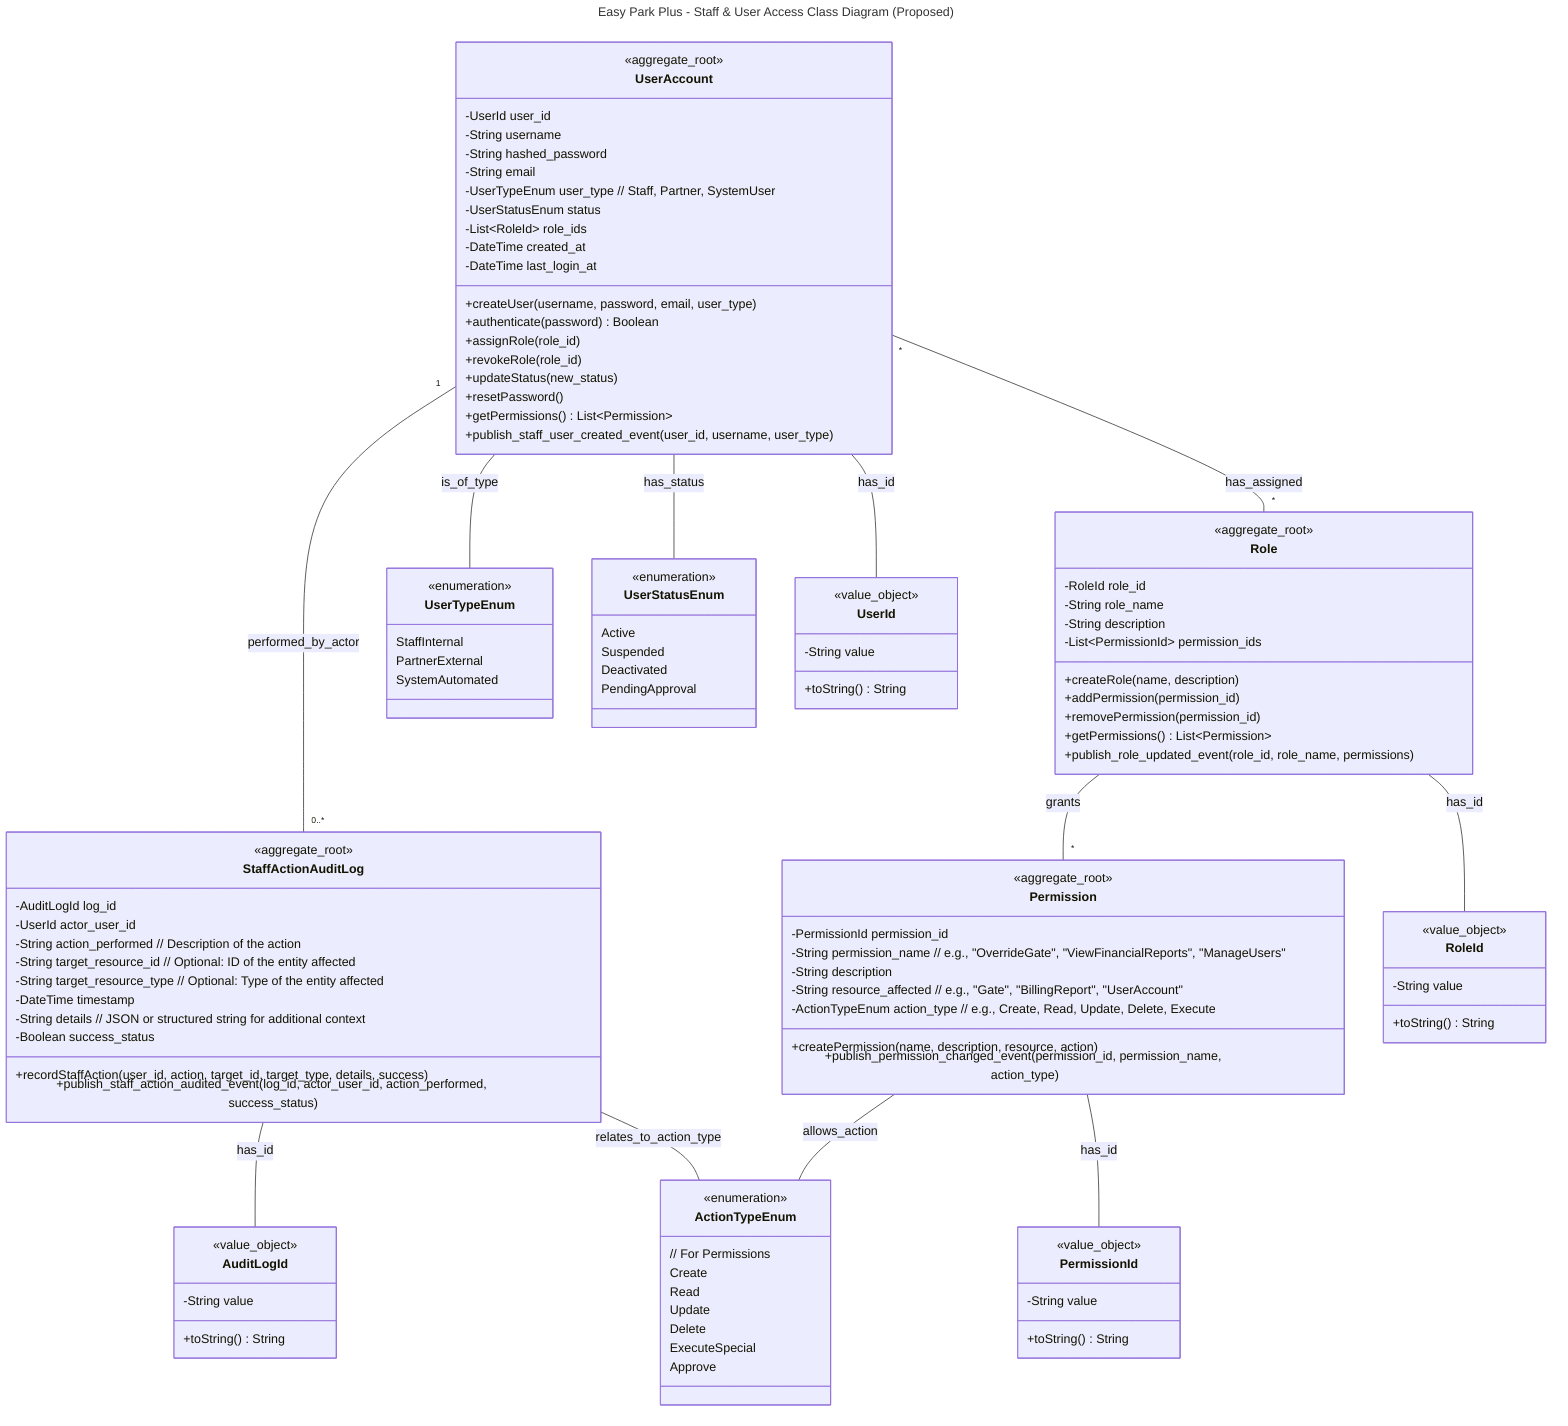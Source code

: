 ---
title: Easy Park Plus - Staff & User Access Class Diagram (Proposed)
---

classDiagram
    class UserAccount {
        <<aggregate_root>>
        -UserId user_id
        -String username
        -String hashed_password
        -String email
        -UserTypeEnum user_type // Staff, Partner, SystemUser
        -UserStatusEnum status
        -List~RoleId~ role_ids
        -DateTime created_at
        -DateTime last_login_at
        +createUser(username, password, email, user_type)
        +authenticate(password) Boolean
        +assignRole(role_id)
        +revokeRole(role_id)
        +updateStatus(new_status)
        +resetPassword()
        +getPermissions() List~Permission~
        +publish_staff_user_created_event(user_id, username, user_type)
    }

    class Role {
        <<aggregate_root>>
        -RoleId role_id
        -String role_name
        -String description
        -List~PermissionId~ permission_ids
        +createRole(name, description)
        +addPermission(permission_id)
        +removePermission(permission_id)
        +getPermissions() List~Permission~
        +publish_role_updated_event(role_id, role_name, permissions)
    }

    class Permission {
        <<aggregate_root>>
        -PermissionId permission_id
        -String permission_name // e.g., "OverrideGate", "ViewFinancialReports", "ManageUsers"
        -String description
        -String resource_affected // e.g., "Gate", "BillingReport", "UserAccount"
        -ActionTypeEnum action_type // e.g., Create, Read, Update, Delete, Execute
        +createPermission(name, description, resource, action)
        +publish_permission_changed_event(permission_id, permission_name, action_type)
    }

    class StaffActionAuditLog {
        <<aggregate_root>>
        -AuditLogId log_id
        -UserId actor_user_id
        -String action_performed // Description of the action
        -String target_resource_id // Optional: ID of the entity affected
        -String target_resource_type // Optional: Type of the entity affected
        -DateTime timestamp
        -String details // JSON or structured string for additional context
        -Boolean success_status
        +recordStaffAction(user_id, action, target_id, target_type, details, success)
        +publish_staff_action_audited_event(log_id, actor_user_id, action_performed, success_status)
    }

    class UserTypeEnum {
        <<enumeration>>
        StaffInternal
        PartnerExternal
        SystemAutomated
    }

    class UserStatusEnum {
        <<enumeration>>
        Active
        Suspended
        Deactivated
        PendingApproval
    }

    class ActionTypeEnum { // For Permissions
        <<enumeration>>
        Create
        Read
        Update
        Delete
        ExecuteSpecial
        Approve
    }

    class UserId {
        <<value_object>>
        -String value
        +toString() String
    }

    class RoleId {
        <<value_object>>
        -String value
        +toString() String
    }

    class PermissionId {
        <<value_object>>
        -String value
        +toString() String
    }

    class AuditLogId {
        <<value_object>>
        -String value
        +toString() String
    }

    UserAccount -- UserId : has_id
    UserAccount "*" -- "*" Role : has_assigned
    Role -- RoleId : has_id
    Role "*" -- "*" Permission : grants
    Permission -- PermissionId : has_id
    StaffActionAuditLog -- AuditLogId : has_id

    UserAccount "1" -- "0..*" StaffActionAuditLog : performed_by_actor
    StaffActionAuditLog -- ActionTypeEnum : relates_to_action_type

    UserAccount -- UserTypeEnum : is_of_type
    UserAccount -- UserStatusEnum : has_status
    Permission -- ActionTypeEnum : allows_action